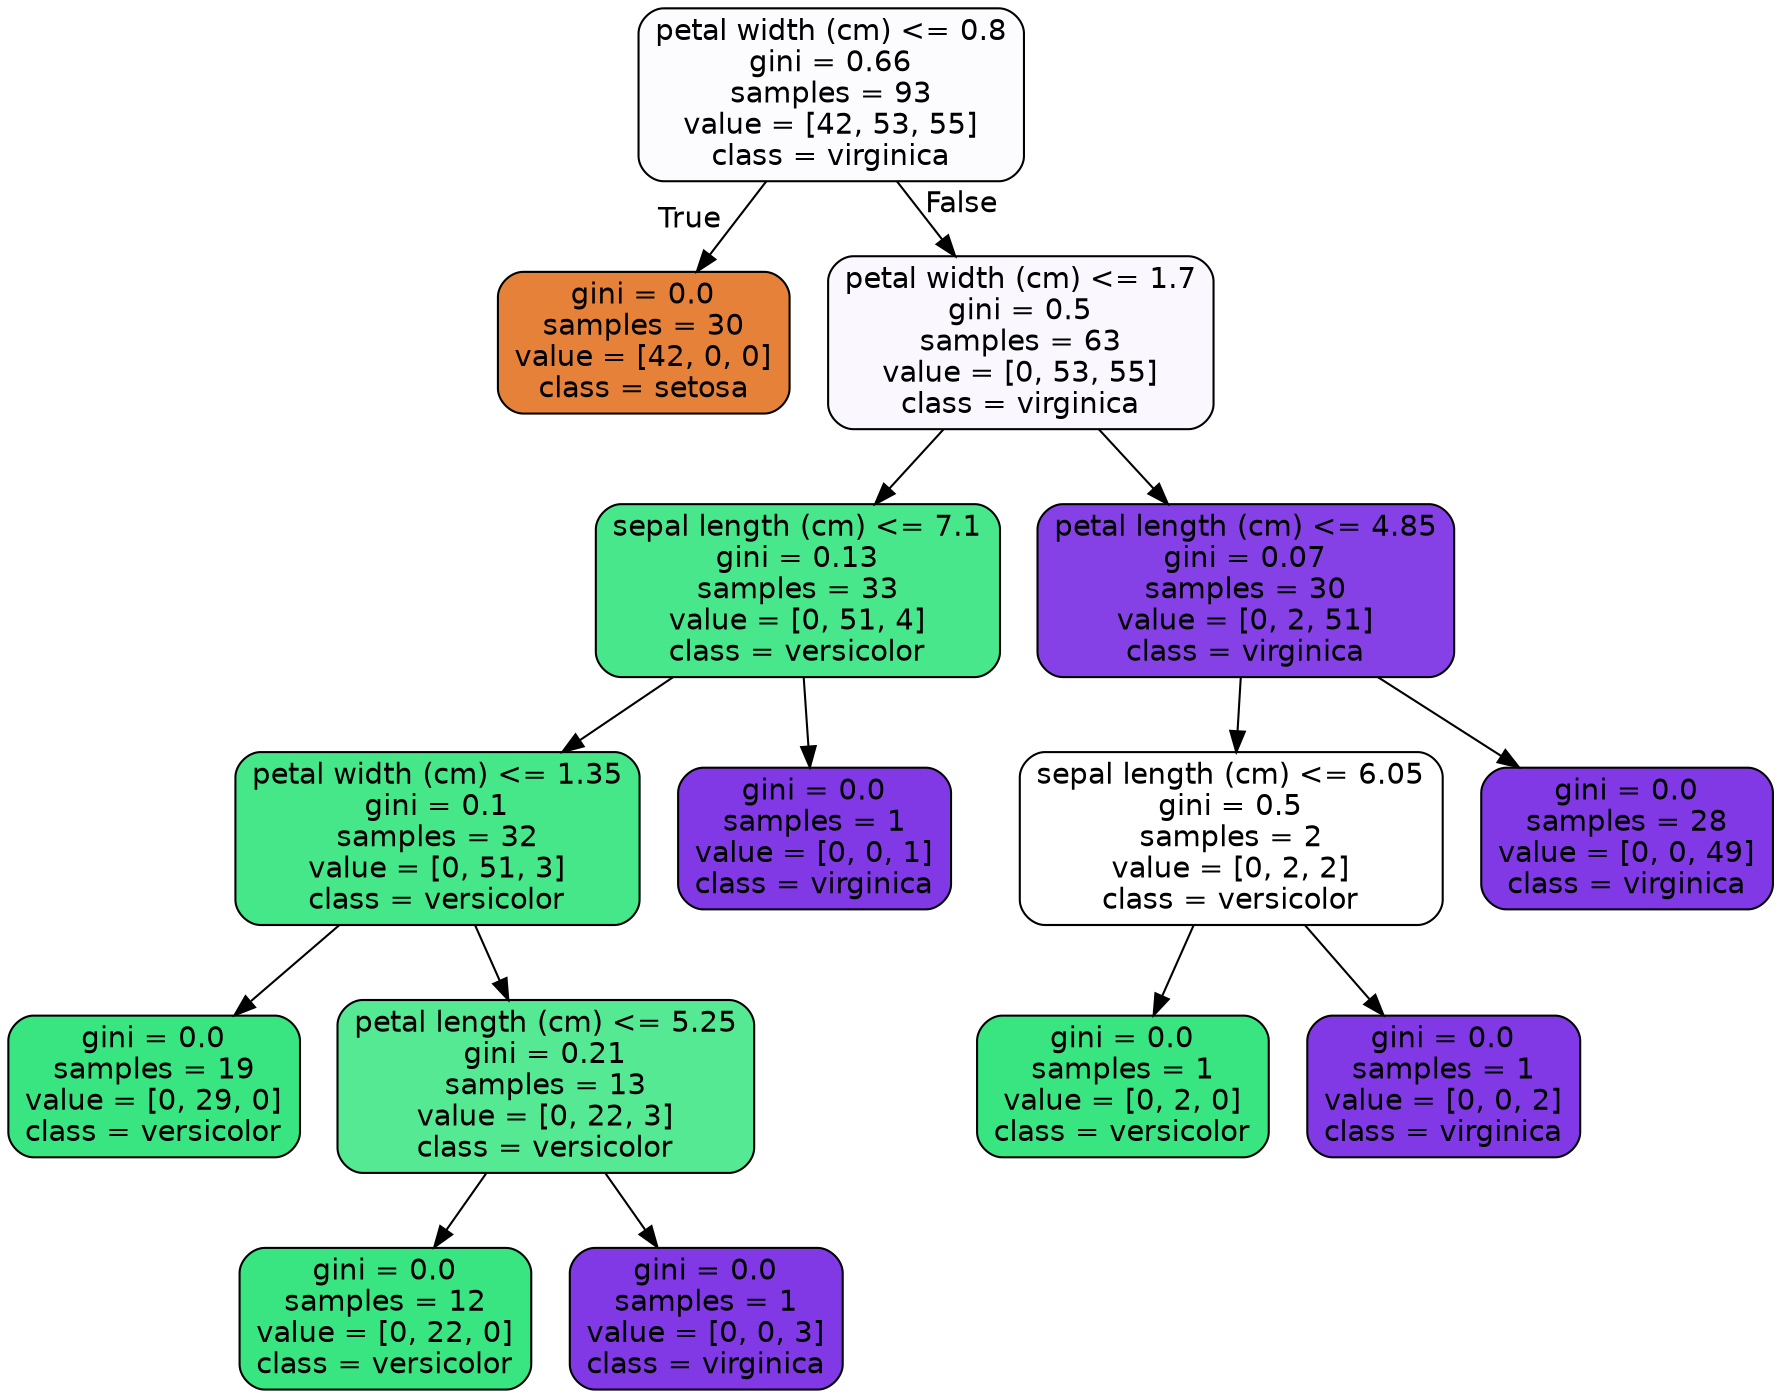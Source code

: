 digraph Tree {
node [shape=box, style="filled, rounded", color="black", fontname="helvetica"] ;
edge [fontname="helvetica"] ;
0 [label="petal width (cm) <= 0.8\ngini = 0.66\nsamples = 93\nvalue = [42, 53, 55]\nclass = virginica", fillcolor="#fcfbfe"] ;
1 [label="gini = 0.0\nsamples = 30\nvalue = [42, 0, 0]\nclass = setosa", fillcolor="#e58139"] ;
0 -> 1 [labeldistance=2.5, labelangle=45, headlabel="True"] ;
2 [label="petal width (cm) <= 1.7\ngini = 0.5\nsamples = 63\nvalue = [0, 53, 55]\nclass = virginica", fillcolor="#faf8fe"] ;
0 -> 2 [labeldistance=2.5, labelangle=-45, headlabel="False"] ;
3 [label="sepal length (cm) <= 7.1\ngini = 0.13\nsamples = 33\nvalue = [0, 51, 4]\nclass = versicolor", fillcolor="#49e78b"] ;
2 -> 3 ;
4 [label="petal width (cm) <= 1.35\ngini = 0.1\nsamples = 32\nvalue = [0, 51, 3]\nclass = versicolor", fillcolor="#45e788"] ;
3 -> 4 ;
5 [label="gini = 0.0\nsamples = 19\nvalue = [0, 29, 0]\nclass = versicolor", fillcolor="#39e581"] ;
4 -> 5 ;
6 [label="petal length (cm) <= 5.25\ngini = 0.21\nsamples = 13\nvalue = [0, 22, 3]\nclass = versicolor", fillcolor="#54e992"] ;
4 -> 6 ;
7 [label="gini = 0.0\nsamples = 12\nvalue = [0, 22, 0]\nclass = versicolor", fillcolor="#39e581"] ;
6 -> 7 ;
8 [label="gini = 0.0\nsamples = 1\nvalue = [0, 0, 3]\nclass = virginica", fillcolor="#8139e5"] ;
6 -> 8 ;
9 [label="gini = 0.0\nsamples = 1\nvalue = [0, 0, 1]\nclass = virginica", fillcolor="#8139e5"] ;
3 -> 9 ;
10 [label="petal length (cm) <= 4.85\ngini = 0.07\nsamples = 30\nvalue = [0, 2, 51]\nclass = virginica", fillcolor="#8641e6"] ;
2 -> 10 ;
11 [label="sepal length (cm) <= 6.05\ngini = 0.5\nsamples = 2\nvalue = [0, 2, 2]\nclass = versicolor", fillcolor="#ffffff"] ;
10 -> 11 ;
12 [label="gini = 0.0\nsamples = 1\nvalue = [0, 2, 0]\nclass = versicolor", fillcolor="#39e581"] ;
11 -> 12 ;
13 [label="gini = 0.0\nsamples = 1\nvalue = [0, 0, 2]\nclass = virginica", fillcolor="#8139e5"] ;
11 -> 13 ;
14 [label="gini = 0.0\nsamples = 28\nvalue = [0, 0, 49]\nclass = virginica", fillcolor="#8139e5"] ;
10 -> 14 ;
}